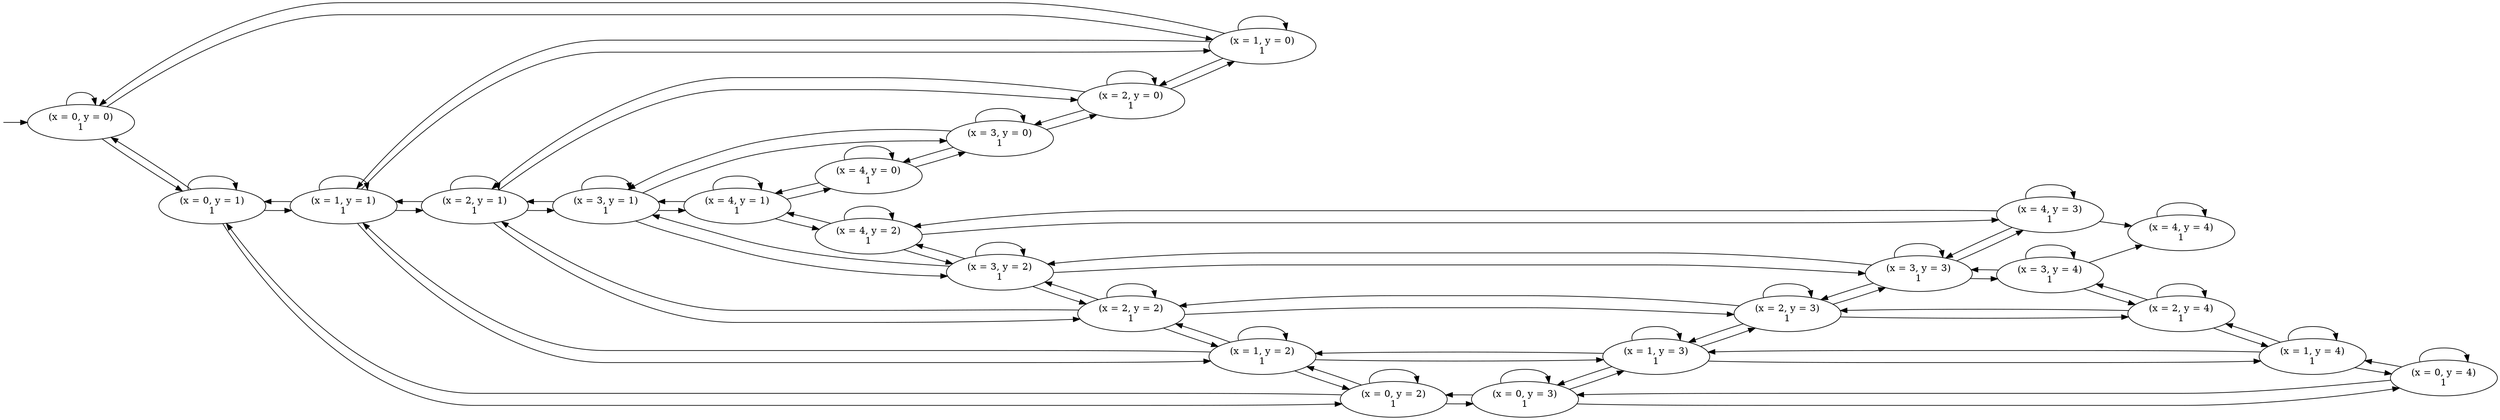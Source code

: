 digraph G {
  rankdir=LR
  I [label="", style=invis, width=0]
  I -> 0
  0 [label="(x = 0, y = 0)\n1"]
  0 -> 0 [label=""]
  0 -> 1 [label=""]
  0 -> 2 [label=""]
  1 [label="(x = 0, y = 1)\n1"]
  1 -> 1 [label=""]
  1 -> 3 [label=""]
  1 -> 4 [label=""]
  1 -> 0 [label=""]
  2 [label="(x = 1, y = 0)\n1"]
  2 -> 2 [label=""]
  2 -> 4 [label=""]
  2 -> 5 [label=""]
  2 -> 0 [label=""]
  3 [label="(x = 0, y = 2)\n1"]
  3 -> 3 [label=""]
  3 -> 6 [label=""]
  3 -> 7 [label=""]
  3 -> 1 [label=""]
  4 [label="(x = 1, y = 1)\n1"]
  4 -> 4 [label=""]
  4 -> 7 [label=""]
  4 -> 8 [label=""]
  4 -> 2 [label=""]
  4 -> 1 [label=""]
  5 [label="(x = 2, y = 0)\n1"]
  5 -> 5 [label=""]
  5 -> 8 [label=""]
  5 -> 9 [label=""]
  5 -> 2 [label=""]
  6 [label="(x = 0, y = 3)\n1"]
  6 -> 6 [label=""]
  6 -> 10 [label=""]
  6 -> 11 [label=""]
  6 -> 3 [label=""]
  7 [label="(x = 1, y = 2)\n1"]
  7 -> 7 [label=""]
  7 -> 11 [label=""]
  7 -> 12 [label=""]
  7 -> 4 [label=""]
  7 -> 3 [label=""]
  8 [label="(x = 2, y = 1)\n1"]
  8 -> 8 [label=""]
  8 -> 12 [label=""]
  8 -> 13 [label=""]
  8 -> 5 [label=""]
  8 -> 4 [label=""]
  9 [label="(x = 3, y = 0)\n1"]
  9 -> 9 [label=""]
  9 -> 13 [label=""]
  9 -> 14 [label=""]
  9 -> 5 [label=""]
  10 [label="(x = 0, y = 4)\n1"]
  10 -> 10 [label=""]
  10 -> 15 [label=""]
  10 -> 6 [label=""]
  11 [label="(x = 1, y = 3)\n1"]
  11 -> 11 [label=""]
  11 -> 15 [label=""]
  11 -> 16 [label=""]
  11 -> 7 [label=""]
  11 -> 6 [label=""]
  12 [label="(x = 2, y = 2)\n1"]
  12 -> 12 [label=""]
  12 -> 16 [label=""]
  12 -> 17 [label=""]
  12 -> 8 [label=""]
  12 -> 7 [label=""]
  13 [label="(x = 3, y = 1)\n1"]
  13 -> 13 [label=""]
  13 -> 17 [label=""]
  13 -> 18 [label=""]
  13 -> 9 [label=""]
  13 -> 8 [label=""]
  14 [label="(x = 4, y = 0)\n1"]
  14 -> 14 [label=""]
  14 -> 18 [label=""]
  14 -> 9 [label=""]
  15 [label="(x = 1, y = 4)\n1"]
  15 -> 15 [label=""]
  15 -> 19 [label=""]
  15 -> 11 [label=""]
  15 -> 10 [label=""]
  16 [label="(x = 2, y = 3)\n1"]
  16 -> 16 [label=""]
  16 -> 19 [label=""]
  16 -> 20 [label=""]
  16 -> 12 [label=""]
  16 -> 11 [label=""]
  17 [label="(x = 3, y = 2)\n1"]
  17 -> 17 [label=""]
  17 -> 20 [label=""]
  17 -> 21 [label=""]
  17 -> 13 [label=""]
  17 -> 12 [label=""]
  18 [label="(x = 4, y = 1)\n1"]
  18 -> 18 [label=""]
  18 -> 21 [label=""]
  18 -> 14 [label=""]
  18 -> 13 [label=""]
  19 [label="(x = 2, y = 4)\n1"]
  19 -> 19 [label=""]
  19 -> 22 [label=""]
  19 -> 16 [label=""]
  19 -> 15 [label=""]
  20 [label="(x = 3, y = 3)\n1"]
  20 -> 20 [label=""]
  20 -> 22 [label=""]
  20 -> 23 [label=""]
  20 -> 17 [label=""]
  20 -> 16 [label=""]
  21 [label="(x = 4, y = 2)\n1"]
  21 -> 21 [label=""]
  21 -> 23 [label=""]
  21 -> 18 [label=""]
  21 -> 17 [label=""]
  22 [label="(x = 3, y = 4)\n1"]
  22 -> 22 [label=""]
  22 -> 24 [label=""]
  22 -> 20 [label=""]
  22 -> 19 [label=""]
  23 [label="(x = 4, y = 3)\n1"]
  23 -> 23 [label=""]
  23 -> 24 [label=""]
  23 -> 21 [label=""]
  23 -> 20 [label=""]
  24 [label="(x = 4, y = 4)\n1"]
  24 -> 24 [label=""]
}
